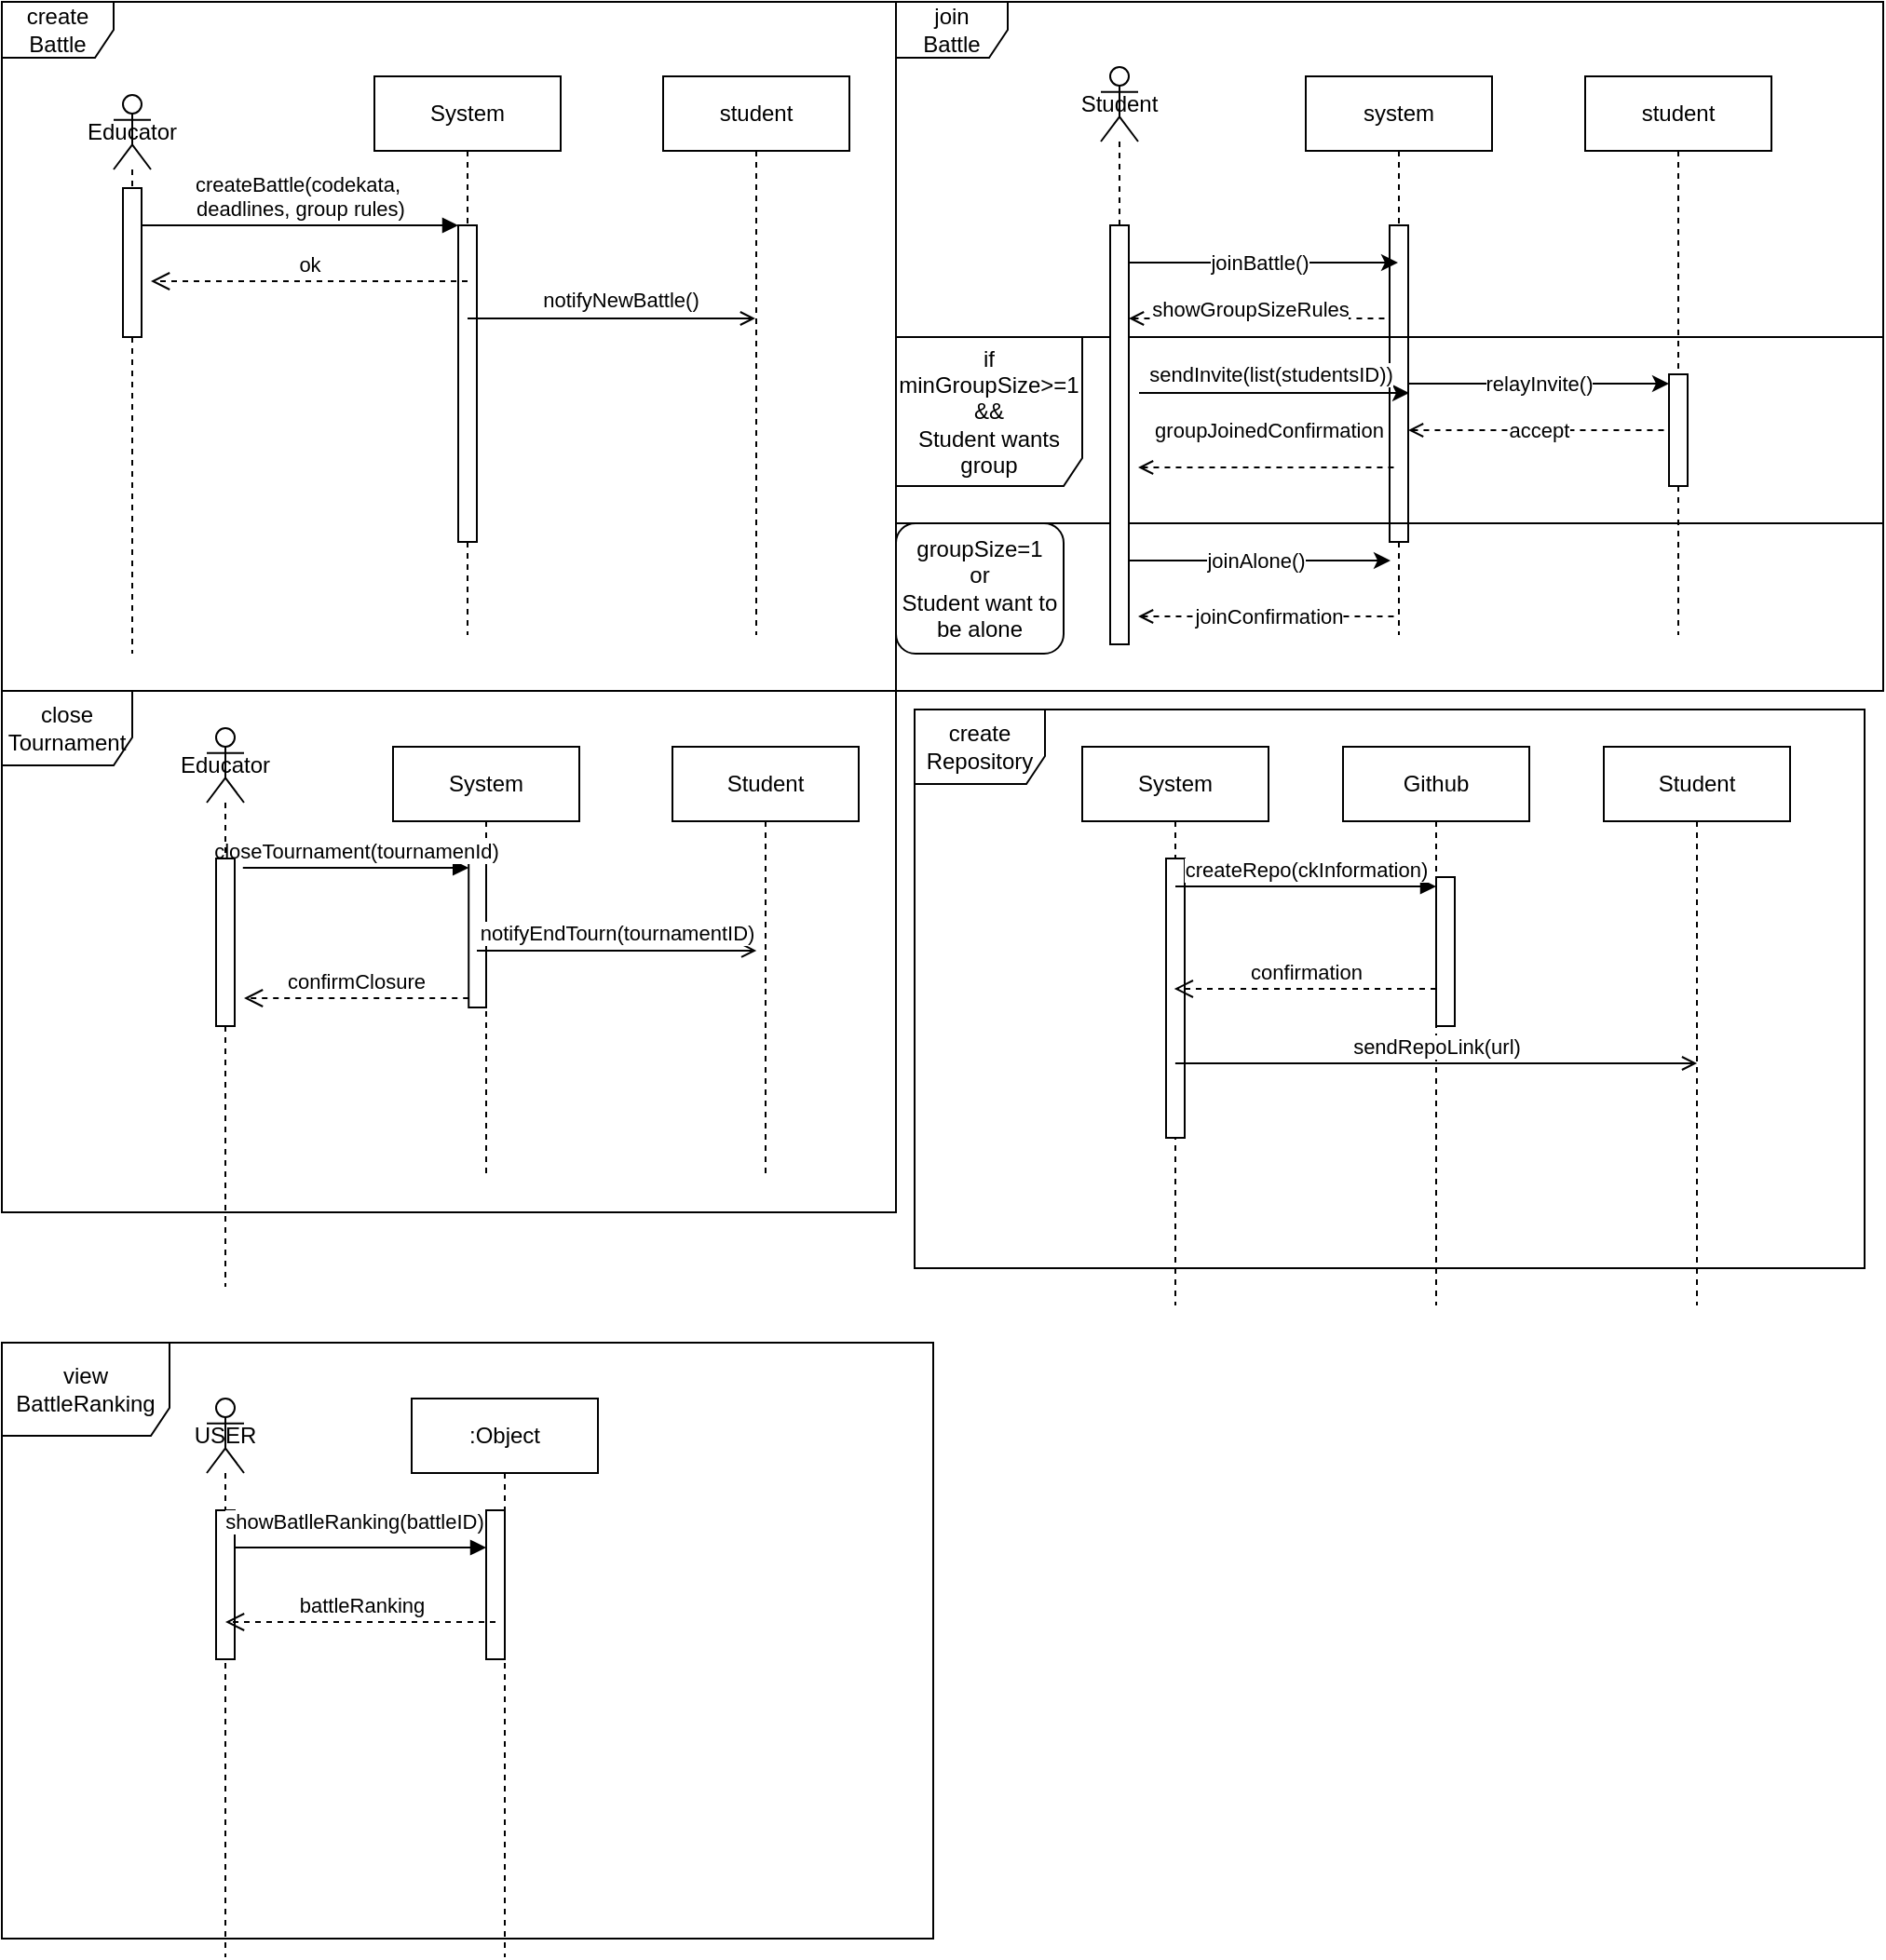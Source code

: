 <mxfile version="22.1.2" type="google">
  <diagram name="Page-1" id="2YBvvXClWsGukQMizWep">
    <mxGraphModel grid="1" page="1" gridSize="10" guides="1" tooltips="1" connect="1" arrows="1" fold="1" pageScale="1" pageWidth="850" pageHeight="1100" math="0" shadow="0">
      <root>
        <mxCell id="0" />
        <mxCell id="1" parent="0" />
        <mxCell id="aM9ryv3xv72pqoxQDRHE-5" value="System" style="shape=umlLifeline;perimeter=lifelinePerimeter;whiteSpace=wrap;html=1;container=0;dropTarget=0;collapsible=0;recursiveResize=0;outlineConnect=0;portConstraint=eastwest;newEdgeStyle={&quot;edgeStyle&quot;:&quot;elbowEdgeStyle&quot;,&quot;elbow&quot;:&quot;vertical&quot;,&quot;curved&quot;:0,&quot;rounded&quot;:0};" vertex="1" parent="1">
          <mxGeometry x="220" y="40" width="100" height="300" as="geometry" />
        </mxCell>
        <mxCell id="aM9ryv3xv72pqoxQDRHE-6" value="" style="html=1;points=[];perimeter=orthogonalPerimeter;outlineConnect=0;targetShapes=umlLifeline;portConstraint=eastwest;newEdgeStyle={&quot;edgeStyle&quot;:&quot;elbowEdgeStyle&quot;,&quot;elbow&quot;:&quot;vertical&quot;,&quot;curved&quot;:0,&quot;rounded&quot;:0};" vertex="1" parent="aM9ryv3xv72pqoxQDRHE-5">
          <mxGeometry x="45" y="80" width="10" height="170" as="geometry" />
        </mxCell>
        <mxCell id="aM9ryv3xv72pqoxQDRHE-7" value="&lt;div&gt;createBattle(codekata,&amp;nbsp;&lt;/div&gt;&lt;div&gt;deadlines, group rules)&lt;/div&gt;" style="html=1;verticalAlign=bottom;endArrow=block;edgeStyle=elbowEdgeStyle;elbow=horizontal;curved=0;rounded=0;" edge="1" parent="1" target="aM9ryv3xv72pqoxQDRHE-6">
          <mxGeometry relative="1" as="geometry">
            <mxPoint x="95" y="120" as="sourcePoint" />
            <Array as="points">
              <mxPoint x="180" y="120" />
            </Array>
          </mxGeometry>
        </mxCell>
        <mxCell id="aM9ryv3xv72pqoxQDRHE-8" value="ok" style="html=1;verticalAlign=bottom;endArrow=open;dashed=1;endSize=8;edgeStyle=elbowEdgeStyle;elbow=vertical;curved=0;rounded=0;" edge="1" parent="1">
          <mxGeometry relative="1" as="geometry">
            <mxPoint x="100" y="150" as="targetPoint" />
            <Array as="points">
              <mxPoint x="195" y="150" />
            </Array>
            <mxPoint x="270" y="150" as="sourcePoint" />
          </mxGeometry>
        </mxCell>
        <mxCell id="ar3UEvt62J7_QRy36t76-1" value="student" style="shape=umlLifeline;perimeter=lifelinePerimeter;whiteSpace=wrap;html=1;container=1;dropTarget=0;collapsible=0;recursiveResize=0;outlineConnect=0;portConstraint=eastwest;newEdgeStyle={&quot;curved&quot;:0,&quot;rounded&quot;:0};" vertex="1" parent="1">
          <mxGeometry x="375" y="40" width="100" height="300" as="geometry" />
        </mxCell>
        <mxCell id="ar3UEvt62J7_QRy36t76-2" value="notifyNewBattle()" style="endArrow=open;html=1;rounded=0;endFill=0;" edge="1" parent="1" source="aM9ryv3xv72pqoxQDRHE-5" target="ar3UEvt62J7_QRy36t76-1">
          <mxGeometry x="0.039" y="10" width="50" height="50" relative="1" as="geometry">
            <mxPoint x="400" y="280" as="sourcePoint" />
            <mxPoint x="450" y="230" as="targetPoint" />
            <Array as="points">
              <mxPoint x="310" y="170" />
            </Array>
            <mxPoint x="1" as="offset" />
          </mxGeometry>
        </mxCell>
        <mxCell id="ar3UEvt62J7_QRy36t76-5" value="&lt;div&gt;create &lt;br&gt;&lt;/div&gt;&lt;div&gt;Battle&lt;br&gt;&lt;/div&gt;" style="shape=umlFrame;whiteSpace=wrap;html=1;pointerEvents=0;" vertex="1" parent="1">
          <mxGeometry x="20" width="480" height="370" as="geometry" />
        </mxCell>
        <mxCell id="ar3UEvt62J7_QRy36t76-7" value="system" style="shape=umlLifeline;perimeter=lifelinePerimeter;whiteSpace=wrap;html=1;container=1;dropTarget=0;collapsible=0;recursiveResize=0;outlineConnect=0;portConstraint=eastwest;newEdgeStyle={&quot;curved&quot;:0,&quot;rounded&quot;:0};" vertex="1" parent="1">
          <mxGeometry x="720" y="40" width="100" height="300" as="geometry" />
        </mxCell>
        <mxCell id="ar3UEvt62J7_QRy36t76-10" value="" style="html=1;points=[];perimeter=orthogonalPerimeter;outlineConnect=0;targetShapes=umlLifeline;portConstraint=eastwest;newEdgeStyle={&quot;edgeStyle&quot;:&quot;elbowEdgeStyle&quot;,&quot;elbow&quot;:&quot;vertical&quot;,&quot;curved&quot;:0,&quot;rounded&quot;:0};" vertex="1" parent="ar3UEvt62J7_QRy36t76-7">
          <mxGeometry x="45" y="80" width="10" height="170" as="geometry" />
        </mxCell>
        <mxCell id="ar3UEvt62J7_QRy36t76-8" value="student" style="shape=umlLifeline;perimeter=lifelinePerimeter;whiteSpace=wrap;html=1;container=1;dropTarget=0;collapsible=0;recursiveResize=0;outlineConnect=0;portConstraint=eastwest;newEdgeStyle={&quot;curved&quot;:0,&quot;rounded&quot;:0};" vertex="1" parent="1">
          <mxGeometry x="870" y="40" width="100" height="300" as="geometry" />
        </mxCell>
        <mxCell id="ar3UEvt62J7_QRy36t76-11" value="" style="html=1;points=[];perimeter=orthogonalPerimeter;outlineConnect=0;targetShapes=umlLifeline;portConstraint=eastwest;newEdgeStyle={&quot;edgeStyle&quot;:&quot;elbowEdgeStyle&quot;,&quot;elbow&quot;:&quot;vertical&quot;,&quot;curved&quot;:0,&quot;rounded&quot;:0};" vertex="1" parent="ar3UEvt62J7_QRy36t76-8">
          <mxGeometry x="45" y="160" width="10" height="60" as="geometry" />
        </mxCell>
        <mxCell id="ar3UEvt62J7_QRy36t76-12" value="joinBattle()" style="endArrow=classic;html=1;rounded=0;" edge="1" parent="1">
          <mxGeometry width="50" height="50" relative="1" as="geometry">
            <mxPoint x="619.5" y="140" as="sourcePoint" />
            <mxPoint x="769.5" y="140" as="targetPoint" />
          </mxGeometry>
        </mxCell>
        <mxCell id="ar3UEvt62J7_QRy36t76-13" value="showGroupSizeRules" style="endArrow=none;dashed=1;html=1;rounded=0;startArrow=open;startFill=0;" edge="1" parent="1">
          <mxGeometry x="-0.071" y="5" width="50" height="50" relative="1" as="geometry">
            <mxPoint x="625" y="170" as="sourcePoint" />
            <mxPoint x="765" y="170" as="targetPoint" />
            <mxPoint as="offset" />
          </mxGeometry>
        </mxCell>
        <mxCell id="ar3UEvt62J7_QRy36t76-14" value="&lt;div&gt;join&lt;/div&gt;&lt;div&gt;Battle&lt;br&gt;&lt;/div&gt;" style="shape=umlFrame;whiteSpace=wrap;html=1;pointerEvents=0;" vertex="1" parent="1">
          <mxGeometry x="500" width="530" height="370" as="geometry" />
        </mxCell>
        <mxCell id="ar3UEvt62J7_QRy36t76-15" value="&lt;div&gt;if minGroupSize&amp;gt;=1&lt;/div&gt;&lt;div&gt;&amp;amp;&amp;amp;&lt;/div&gt;&lt;div&gt;Student wants group&lt;br&gt;&lt;/div&gt;" style="shape=umlFrame;whiteSpace=wrap;html=1;pointerEvents=0;width=100;height=80;" vertex="1" parent="1">
          <mxGeometry x="500" y="180" width="530" height="100" as="geometry" />
        </mxCell>
        <mxCell id="ar3UEvt62J7_QRy36t76-16" value="sendInvite(list(studentsID))" style="endArrow=classic;html=1;rounded=0;" edge="1" parent="1">
          <mxGeometry x="-0.035" y="10" width="50" height="50" relative="1" as="geometry">
            <mxPoint x="630.5" y="210" as="sourcePoint" />
            <mxPoint x="775.5" y="210" as="targetPoint" />
            <mxPoint as="offset" />
          </mxGeometry>
        </mxCell>
        <mxCell id="ar3UEvt62J7_QRy36t76-17" value="relayInvite()" style="endArrow=classic;html=1;rounded=0;" edge="1" parent="1" source="ar3UEvt62J7_QRy36t76-10" target="ar3UEvt62J7_QRy36t76-11">
          <mxGeometry width="50" height="50" relative="1" as="geometry">
            <mxPoint x="620" y="180" as="sourcePoint" />
            <mxPoint x="670" y="130" as="targetPoint" />
          </mxGeometry>
        </mxCell>
        <mxCell id="ar3UEvt62J7_QRy36t76-18" value="accept" style="endArrow=none;dashed=1;html=1;rounded=0;startArrow=open;startFill=0;" edge="1" parent="1" source="ar3UEvt62J7_QRy36t76-10" target="ar3UEvt62J7_QRy36t76-11">
          <mxGeometry width="50" height="50" relative="1" as="geometry">
            <mxPoint x="620" y="180" as="sourcePoint" />
            <mxPoint x="670" y="130" as="targetPoint" />
            <Array as="points">
              <mxPoint x="840" y="230" />
            </Array>
          </mxGeometry>
        </mxCell>
        <mxCell id="ar3UEvt62J7_QRy36t76-19" value="groupJoinedConfirmation" style="endArrow=none;dashed=1;html=1;rounded=0;startArrow=open;startFill=0;" edge="1" parent="1">
          <mxGeometry y="20" width="50" height="50" relative="1" as="geometry">
            <mxPoint x="630" y="250" as="sourcePoint" />
            <mxPoint x="770" y="250" as="targetPoint" />
            <mxPoint as="offset" />
          </mxGeometry>
        </mxCell>
        <mxCell id="ar3UEvt62J7_QRy36t76-20" value="&lt;div&gt;groupSize=1&lt;/div&gt;&lt;div&gt;or&lt;/div&gt;&lt;div&gt;Student want to be alone&lt;br&gt;&lt;/div&gt;" style="rounded=1;whiteSpace=wrap;html=1;" vertex="1" parent="1">
          <mxGeometry x="500" y="280" width="90" height="70" as="geometry" />
        </mxCell>
        <mxCell id="ar3UEvt62J7_QRy36t76-21" value="joinAlone()" style="endArrow=classic;html=1;rounded=0;" edge="1" parent="1">
          <mxGeometry width="50" height="50" relative="1" as="geometry">
            <mxPoint x="620" y="300" as="sourcePoint" />
            <mxPoint x="765.5" y="300" as="targetPoint" />
          </mxGeometry>
        </mxCell>
        <mxCell id="ar3UEvt62J7_QRy36t76-22" value="joinConfirmation" style="endArrow=none;dashed=1;html=1;rounded=0;startArrow=open;startFill=0;" edge="1" parent="1">
          <mxGeometry width="50" height="50" relative="1" as="geometry">
            <mxPoint x="630" y="330" as="sourcePoint" />
            <mxPoint x="769.5" y="330" as="targetPoint" />
          </mxGeometry>
        </mxCell>
        <mxCell id="ar3UEvt62J7_QRy36t76-23" value="&lt;div&gt;close&lt;/div&gt;&lt;div&gt;Tournament&lt;br&gt;&lt;/div&gt;" style="shape=umlFrame;whiteSpace=wrap;html=1;pointerEvents=0;width=70;height=40;" vertex="1" parent="1">
          <mxGeometry x="20" y="370" width="480" height="280" as="geometry" />
        </mxCell>
        <mxCell id="ar3UEvt62J7_QRy36t76-25" value="System" style="shape=umlLifeline;perimeter=lifelinePerimeter;whiteSpace=wrap;html=1;container=1;dropTarget=0;collapsible=0;recursiveResize=0;outlineConnect=0;portConstraint=eastwest;newEdgeStyle={&quot;curved&quot;:0,&quot;rounded&quot;:0};" vertex="1" parent="1">
          <mxGeometry x="230" y="400" width="100" height="230" as="geometry" />
        </mxCell>
        <mxCell id="ar3UEvt62J7_QRy36t76-27" value="" style="html=1;points=[[0,0,0,0,5],[0,1,0,0,-5],[1,0,0,0,5],[1,1,0,0,-5]];perimeter=orthogonalPerimeter;outlineConnect=0;targetShapes=umlLifeline;portConstraint=eastwest;newEdgeStyle={&quot;curved&quot;:0,&quot;rounded&quot;:0};" vertex="1" parent="ar3UEvt62J7_QRy36t76-25">
          <mxGeometry x="40.61" y="60" width="9.39" height="80" as="geometry" />
        </mxCell>
        <mxCell id="ar3UEvt62J7_QRy36t76-26" value="Student" style="shape=umlLifeline;perimeter=lifelinePerimeter;whiteSpace=wrap;html=1;container=1;dropTarget=0;collapsible=0;recursiveResize=0;outlineConnect=0;portConstraint=eastwest;newEdgeStyle={&quot;curved&quot;:0,&quot;rounded&quot;:0};" vertex="1" parent="1">
          <mxGeometry x="380" y="400" width="100" height="230" as="geometry" />
        </mxCell>
        <mxCell id="ar3UEvt62J7_QRy36t76-28" value="closeTournament(tournamenId)" style="html=1;verticalAlign=bottom;endArrow=block;curved=0;rounded=0;entryX=0;entryY=0;entryDx=0;entryDy=5;" edge="1" parent="1" target="ar3UEvt62J7_QRy36t76-27">
          <mxGeometry relative="1" as="geometry">
            <mxPoint x="149.389" y="465" as="sourcePoint" />
          </mxGeometry>
        </mxCell>
        <mxCell id="ar3UEvt62J7_QRy36t76-29" value="confirmClosure" style="html=1;verticalAlign=bottom;endArrow=open;dashed=1;endSize=8;curved=0;rounded=0;exitX=0;exitY=1;exitDx=0;exitDy=-5;" edge="1" parent="1" source="ar3UEvt62J7_QRy36t76-27">
          <mxGeometry relative="1" as="geometry">
            <mxPoint x="150" y="535" as="targetPoint" />
          </mxGeometry>
        </mxCell>
        <mxCell id="ar3UEvt62J7_QRy36t76-36" value="notifyEndTourn(tournamentID)" style="html=1;verticalAlign=bottom;startArrow=none;startFill=0;endArrow=open;startSize=8;curved=0;rounded=0;endFill=0;" edge="1" parent="1">
          <mxGeometry width="60" relative="1" as="geometry">
            <mxPoint x="274.999" y="509.44" as="sourcePoint" />
            <mxPoint x="425.11" y="509.44" as="targetPoint" />
          </mxGeometry>
        </mxCell>
        <mxCell id="ar3UEvt62J7_QRy36t76-37" value="&lt;div&gt;create&lt;/div&gt;&lt;div&gt;Repository&lt;br&gt;&lt;/div&gt;" style="shape=umlFrame;whiteSpace=wrap;html=1;pointerEvents=0;width=70;height=40;" vertex="1" parent="1">
          <mxGeometry x="510" y="380" width="510" height="300" as="geometry" />
        </mxCell>
        <mxCell id="ar3UEvt62J7_QRy36t76-38" value="System" style="shape=umlLifeline;perimeter=lifelinePerimeter;whiteSpace=wrap;html=1;container=1;dropTarget=0;collapsible=0;recursiveResize=0;outlineConnect=0;portConstraint=eastwest;newEdgeStyle={&quot;curved&quot;:0,&quot;rounded&quot;:0};" vertex="1" parent="1">
          <mxGeometry x="600" y="400" width="100" height="300" as="geometry" />
        </mxCell>
        <mxCell id="ar3UEvt62J7_QRy36t76-47" value="" style="html=1;points=[[0,0,0,0,5],[0,1,0,0,-5],[1,0,0,0,5],[1,1,0,0,-5]];perimeter=orthogonalPerimeter;outlineConnect=0;targetShapes=umlLifeline;portConstraint=eastwest;newEdgeStyle={&quot;curved&quot;:0,&quot;rounded&quot;:0};" vertex="1" parent="ar3UEvt62J7_QRy36t76-38">
          <mxGeometry x="45" y="60" width="10" height="150" as="geometry" />
        </mxCell>
        <mxCell id="ar3UEvt62J7_QRy36t76-39" value="Github" style="shape=umlLifeline;perimeter=lifelinePerimeter;whiteSpace=wrap;html=1;container=1;dropTarget=0;collapsible=0;recursiveResize=0;outlineConnect=0;portConstraint=eastwest;newEdgeStyle={&quot;curved&quot;:0,&quot;rounded&quot;:0};" vertex="1" parent="1">
          <mxGeometry x="740" y="400" width="100" height="300" as="geometry" />
        </mxCell>
        <mxCell id="ar3UEvt62J7_QRy36t76-51" value="" style="html=1;points=[[0,0,0,0,5],[0,1,0,0,-5],[1,0,0,0,5],[1,1,0,0,-5]];perimeter=orthogonalPerimeter;outlineConnect=0;targetShapes=umlLifeline;portConstraint=eastwest;newEdgeStyle={&quot;curved&quot;:0,&quot;rounded&quot;:0};" vertex="1" parent="ar3UEvt62J7_QRy36t76-39">
          <mxGeometry x="50" y="70" width="10" height="80" as="geometry" />
        </mxCell>
        <mxCell id="ar3UEvt62J7_QRy36t76-40" value="Student" style="shape=umlLifeline;perimeter=lifelinePerimeter;whiteSpace=wrap;html=1;container=1;dropTarget=0;collapsible=0;recursiveResize=0;outlineConnect=0;portConstraint=eastwest;newEdgeStyle={&quot;curved&quot;:0,&quot;rounded&quot;:0};" vertex="1" parent="1">
          <mxGeometry x="880" y="400" width="100" height="300" as="geometry" />
        </mxCell>
        <mxCell id="ar3UEvt62J7_QRy36t76-41" value="Educator" style="shape=umlLifeline;perimeter=lifelinePerimeter;whiteSpace=wrap;html=1;container=1;dropTarget=0;collapsible=0;recursiveResize=0;outlineConnect=0;portConstraint=eastwest;newEdgeStyle={&quot;curved&quot;:0,&quot;rounded&quot;:0};participant=umlActor;" vertex="1" parent="1">
          <mxGeometry x="80" y="50" width="20" height="300" as="geometry" />
        </mxCell>
        <mxCell id="ar3UEvt62J7_QRy36t76-43" value="" style="html=1;points=[[0,0,0,0,5],[0,1,0,0,-5],[1,0,0,0,5],[1,1,0,0,-5]];perimeter=orthogonalPerimeter;outlineConnect=0;targetShapes=umlLifeline;portConstraint=eastwest;newEdgeStyle={&quot;curved&quot;:0,&quot;rounded&quot;:0};" vertex="1" parent="ar3UEvt62J7_QRy36t76-41">
          <mxGeometry x="5" y="50" width="10" height="80" as="geometry" />
        </mxCell>
        <mxCell id="ar3UEvt62J7_QRy36t76-42" value="Student" style="shape=umlLifeline;perimeter=lifelinePerimeter;whiteSpace=wrap;html=1;container=1;dropTarget=0;collapsible=0;recursiveResize=0;outlineConnect=0;portConstraint=eastwest;newEdgeStyle={&quot;curved&quot;:0,&quot;rounded&quot;:0};participant=umlActor;shadow=0;labelBackgroundColor=none;labelBorderColor=none;" vertex="1" parent="1">
          <mxGeometry x="610" y="35" width="20" height="310" as="geometry" />
        </mxCell>
        <mxCell id="ar3UEvt62J7_QRy36t76-44" value="" style="html=1;points=[[0,0,0,0,5],[0,1,0,0,-5],[1,0,0,0,5],[1,1,0,0,-5]];perimeter=orthogonalPerimeter;outlineConnect=0;targetShapes=umlLifeline;portConstraint=eastwest;newEdgeStyle={&quot;curved&quot;:0,&quot;rounded&quot;:0};" vertex="1" parent="ar3UEvt62J7_QRy36t76-42">
          <mxGeometry x="5" y="85" width="10" height="225" as="geometry" />
        </mxCell>
        <mxCell id="ar3UEvt62J7_QRy36t76-45" value="Educator" style="shape=umlLifeline;perimeter=lifelinePerimeter;whiteSpace=wrap;html=1;container=1;dropTarget=0;collapsible=0;recursiveResize=0;outlineConnect=0;portConstraint=eastwest;newEdgeStyle={&quot;curved&quot;:0,&quot;rounded&quot;:0};participant=umlActor;" vertex="1" parent="1">
          <mxGeometry x="130" y="390" width="20" height="300" as="geometry" />
        </mxCell>
        <mxCell id="ar3UEvt62J7_QRy36t76-46" value="" style="html=1;points=[[0,0,0,0,5],[0,1,0,0,-5],[1,0,0,0,5],[1,1,0,0,-5]];perimeter=orthogonalPerimeter;outlineConnect=0;targetShapes=umlLifeline;portConstraint=eastwest;newEdgeStyle={&quot;curved&quot;:0,&quot;rounded&quot;:0};" vertex="1" parent="ar3UEvt62J7_QRy36t76-45">
          <mxGeometry x="5" y="70" width="10" height="90" as="geometry" />
        </mxCell>
        <mxCell id="ar3UEvt62J7_QRy36t76-52" value="createRepo(ckInformation)" style="html=1;verticalAlign=bottom;endArrow=block;curved=0;rounded=0;entryX=0;entryY=0;entryDx=0;entryDy=5;" edge="1" parent="1" source="ar3UEvt62J7_QRy36t76-38" target="ar3UEvt62J7_QRy36t76-51">
          <mxGeometry relative="1" as="geometry">
            <mxPoint x="720" y="475" as="sourcePoint" />
          </mxGeometry>
        </mxCell>
        <mxCell id="ar3UEvt62J7_QRy36t76-53" value="confirmation" style="html=1;verticalAlign=bottom;endArrow=open;dashed=1;endSize=8;curved=0;rounded=0;exitX=0;exitY=1;exitDx=0;exitDy=-5;" edge="1" parent="1">
          <mxGeometry relative="1" as="geometry">
            <mxPoint x="649.389" y="530" as="targetPoint" />
            <mxPoint x="790" y="530" as="sourcePoint" />
          </mxGeometry>
        </mxCell>
        <mxCell id="ar3UEvt62J7_QRy36t76-54" value="sendRepoLink(url)" style="html=1;verticalAlign=bottom;endArrow=open;curved=0;rounded=0;endFill=0;" edge="1" parent="1">
          <mxGeometry width="80" relative="1" as="geometry">
            <mxPoint x="649.949" y="570" as="sourcePoint" />
            <mxPoint x="930.06" y="570" as="targetPoint" />
          </mxGeometry>
        </mxCell>
        <mxCell id="ar3UEvt62J7_QRy36t76-55" value="&lt;div&gt;view&lt;/div&gt;&lt;div&gt;BattleRanking&lt;br&gt;&lt;/div&gt;" style="shape=umlFrame;whiteSpace=wrap;html=1;pointerEvents=0;width=90;height=50;" vertex="1" parent="1">
          <mxGeometry x="20" y="720" width="500" height="320" as="geometry" />
        </mxCell>
        <mxCell id="ar3UEvt62J7_QRy36t76-57" value="USER" style="shape=umlLifeline;perimeter=lifelinePerimeter;whiteSpace=wrap;html=1;container=1;dropTarget=0;collapsible=0;recursiveResize=0;outlineConnect=0;portConstraint=eastwest;newEdgeStyle={&quot;curved&quot;:0,&quot;rounded&quot;:0};participant=umlActor;" vertex="1" parent="1">
          <mxGeometry x="130" y="750" width="20" height="300" as="geometry" />
        </mxCell>
        <mxCell id="ar3UEvt62J7_QRy36t76-58" value="" style="html=1;points=[[0,0,0,0,5],[0,1,0,0,-5],[1,0,0,0,5],[1,1,0,0,-5]];perimeter=orthogonalPerimeter;outlineConnect=0;targetShapes=umlLifeline;portConstraint=eastwest;newEdgeStyle={&quot;curved&quot;:0,&quot;rounded&quot;:0};" vertex="1" parent="ar3UEvt62J7_QRy36t76-57">
          <mxGeometry x="5" y="60" width="10" height="80" as="geometry" />
        </mxCell>
        <mxCell id="ar3UEvt62J7_QRy36t76-63" value=":Object" style="shape=umlLifeline;perimeter=lifelinePerimeter;whiteSpace=wrap;html=1;container=1;dropTarget=0;collapsible=0;recursiveResize=0;outlineConnect=0;portConstraint=eastwest;newEdgeStyle={&quot;curved&quot;:0,&quot;rounded&quot;:0};" vertex="1" parent="1">
          <mxGeometry x="240" y="750" width="100" height="300" as="geometry" />
        </mxCell>
        <mxCell id="ar3UEvt62J7_QRy36t76-67" value="" style="html=1;points=[[0,0,0,0,5],[0,1,0,0,-5],[1,0,0,0,5],[1,1,0,0,-5]];perimeter=orthogonalPerimeter;outlineConnect=0;targetShapes=umlLifeline;portConstraint=eastwest;newEdgeStyle={&quot;curved&quot;:0,&quot;rounded&quot;:0};" vertex="1" parent="ar3UEvt62J7_QRy36t76-63">
          <mxGeometry x="40" y="60" width="10" height="80" as="geometry" />
        </mxCell>
        <mxCell id="ar3UEvt62J7_QRy36t76-68" value="showBatlleRanking(battleID)" style="html=1;verticalAlign=bottom;endArrow=block;curved=0;rounded=0;entryX=0;entryY=0;entryDx=0;entryDy=5;exitX=1;exitY=0;exitDx=0;exitDy=5;exitPerimeter=0;" edge="1" parent="1">
          <mxGeometry x="-0.037" y="5" relative="1" as="geometry">
            <mxPoint x="145" y="830" as="sourcePoint" />
            <mxPoint x="280.0" y="830" as="targetPoint" />
            <mxPoint x="-1" as="offset" />
          </mxGeometry>
        </mxCell>
        <mxCell id="ar3UEvt62J7_QRy36t76-69" value="battleRanking" style="html=1;verticalAlign=bottom;endArrow=open;dashed=1;endSize=8;curved=0;rounded=0;exitX=0;exitY=1;exitDx=0;exitDy=-5;entryX=0;entryY=1;entryDx=0;entryDy=-5;entryPerimeter=0;" edge="1" parent="1">
          <mxGeometry relative="1" as="geometry">
            <mxPoint x="140" y="870" as="targetPoint" />
            <mxPoint x="285.0" y="870" as="sourcePoint" />
          </mxGeometry>
        </mxCell>
      </root>
    </mxGraphModel>
  </diagram>
</mxfile>
